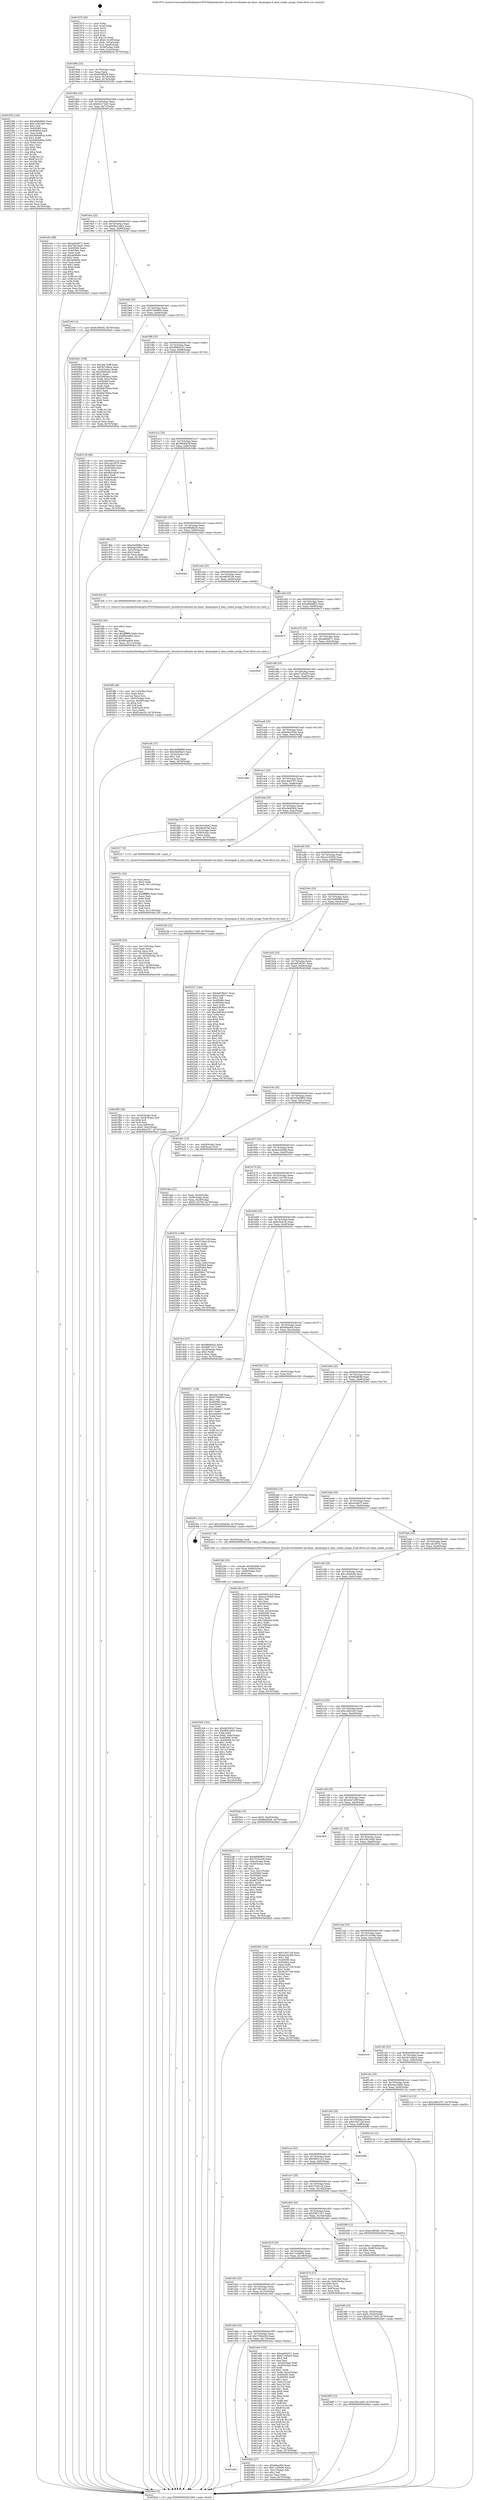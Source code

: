 digraph "0x401970" {
  label = "0x401970 (/mnt/c/Users/mathe/Desktop/tcc/POCII/binaries/extr_linuxdriversdmadw-axi-dmac..dmaengine.h_dma_cookie_assign_Final-ollvm.out::main(0))"
  labelloc = "t"
  node[shape=record]

  Entry [label="",width=0.3,height=0.3,shape=circle,fillcolor=black,style=filled]
  "0x40199d" [label="{
     0x40199d [23]\l
     | [instrs]\l
     &nbsp;&nbsp;0x40199d \<+3\>: mov -0x70(%rbp),%eax\l
     &nbsp;&nbsp;0x4019a0 \<+2\>: mov %eax,%ecx\l
     &nbsp;&nbsp;0x4019a2 \<+6\>: sub $0x816f04f2,%ecx\l
     &nbsp;&nbsp;0x4019a8 \<+3\>: mov %eax,-0x74(%rbp)\l
     &nbsp;&nbsp;0x4019ab \<+3\>: mov %ecx,-0x78(%rbp)\l
     &nbsp;&nbsp;0x4019ae \<+6\>: je 000000000040235b \<main+0x9eb\>\l
  }"]
  "0x40235b" [label="{
     0x40235b [144]\l
     | [instrs]\l
     &nbsp;&nbsp;0x40235b \<+5\>: mov $0xa966d802,%eax\l
     &nbsp;&nbsp;0x402360 \<+5\>: mov $0x1e561e63,%ecx\l
     &nbsp;&nbsp;0x402365 \<+2\>: mov $0x1,%dl\l
     &nbsp;&nbsp;0x402367 \<+7\>: mov 0x405060,%esi\l
     &nbsp;&nbsp;0x40236e \<+7\>: mov 0x405064,%edi\l
     &nbsp;&nbsp;0x402375 \<+3\>: mov %esi,%r8d\l
     &nbsp;&nbsp;0x402378 \<+7\>: add $0x59b0d85a,%r8d\l
     &nbsp;&nbsp;0x40237f \<+4\>: sub $0x1,%r8d\l
     &nbsp;&nbsp;0x402383 \<+7\>: sub $0x59b0d85a,%r8d\l
     &nbsp;&nbsp;0x40238a \<+4\>: imul %r8d,%esi\l
     &nbsp;&nbsp;0x40238e \<+3\>: and $0x1,%esi\l
     &nbsp;&nbsp;0x402391 \<+3\>: cmp $0x0,%esi\l
     &nbsp;&nbsp;0x402394 \<+4\>: sete %r9b\l
     &nbsp;&nbsp;0x402398 \<+3\>: cmp $0xa,%edi\l
     &nbsp;&nbsp;0x40239b \<+4\>: setl %r10b\l
     &nbsp;&nbsp;0x40239f \<+3\>: mov %r9b,%r11b\l
     &nbsp;&nbsp;0x4023a2 \<+4\>: xor $0xff,%r11b\l
     &nbsp;&nbsp;0x4023a6 \<+3\>: mov %r10b,%bl\l
     &nbsp;&nbsp;0x4023a9 \<+3\>: xor $0xff,%bl\l
     &nbsp;&nbsp;0x4023ac \<+3\>: xor $0x1,%dl\l
     &nbsp;&nbsp;0x4023af \<+3\>: mov %r11b,%r14b\l
     &nbsp;&nbsp;0x4023b2 \<+4\>: and $0xff,%r14b\l
     &nbsp;&nbsp;0x4023b6 \<+3\>: and %dl,%r9b\l
     &nbsp;&nbsp;0x4023b9 \<+3\>: mov %bl,%r15b\l
     &nbsp;&nbsp;0x4023bc \<+4\>: and $0xff,%r15b\l
     &nbsp;&nbsp;0x4023c0 \<+3\>: and %dl,%r10b\l
     &nbsp;&nbsp;0x4023c3 \<+3\>: or %r9b,%r14b\l
     &nbsp;&nbsp;0x4023c6 \<+3\>: or %r10b,%r15b\l
     &nbsp;&nbsp;0x4023c9 \<+3\>: xor %r15b,%r14b\l
     &nbsp;&nbsp;0x4023cc \<+3\>: or %bl,%r11b\l
     &nbsp;&nbsp;0x4023cf \<+4\>: xor $0xff,%r11b\l
     &nbsp;&nbsp;0x4023d3 \<+3\>: or $0x1,%dl\l
     &nbsp;&nbsp;0x4023d6 \<+3\>: and %dl,%r11b\l
     &nbsp;&nbsp;0x4023d9 \<+3\>: or %r11b,%r14b\l
     &nbsp;&nbsp;0x4023dc \<+4\>: test $0x1,%r14b\l
     &nbsp;&nbsp;0x4023e0 \<+3\>: cmovne %ecx,%eax\l
     &nbsp;&nbsp;0x4023e3 \<+3\>: mov %eax,-0x70(%rbp)\l
     &nbsp;&nbsp;0x4023e6 \<+5\>: jmp 00000000004026a5 \<main+0xd35\>\l
  }"]
  "0x4019b4" [label="{
     0x4019b4 [22]\l
     | [instrs]\l
     &nbsp;&nbsp;0x4019b4 \<+5\>: jmp 00000000004019b9 \<main+0x49\>\l
     &nbsp;&nbsp;0x4019b9 \<+3\>: mov -0x74(%rbp),%eax\l
     &nbsp;&nbsp;0x4019bc \<+5\>: sub $0x92217ed3,%eax\l
     &nbsp;&nbsp;0x4019c1 \<+3\>: mov %eax,-0x7c(%rbp)\l
     &nbsp;&nbsp;0x4019c4 \<+6\>: je 0000000000401e0c \<main+0x49c\>\l
  }"]
  Exit [label="",width=0.3,height=0.3,shape=circle,fillcolor=black,style=filled,peripheries=2]
  "0x401e0c" [label="{
     0x401e0c [88]\l
     | [instrs]\l
     &nbsp;&nbsp;0x401e0c \<+5\>: mov $0xaa60eb71,%eax\l
     &nbsp;&nbsp;0x401e11 \<+5\>: mov $0x72614d21,%ecx\l
     &nbsp;&nbsp;0x401e16 \<+7\>: mov 0x405060,%edx\l
     &nbsp;&nbsp;0x401e1d \<+7\>: mov 0x405064,%esi\l
     &nbsp;&nbsp;0x401e24 \<+2\>: mov %edx,%edi\l
     &nbsp;&nbsp;0x401e26 \<+6\>: add $0x4a99e8e,%edi\l
     &nbsp;&nbsp;0x401e2c \<+3\>: sub $0x1,%edi\l
     &nbsp;&nbsp;0x401e2f \<+6\>: sub $0x4a99e8e,%edi\l
     &nbsp;&nbsp;0x401e35 \<+3\>: imul %edi,%edx\l
     &nbsp;&nbsp;0x401e38 \<+3\>: and $0x1,%edx\l
     &nbsp;&nbsp;0x401e3b \<+3\>: cmp $0x0,%edx\l
     &nbsp;&nbsp;0x401e3e \<+4\>: sete %r8b\l
     &nbsp;&nbsp;0x401e42 \<+3\>: cmp $0xa,%esi\l
     &nbsp;&nbsp;0x401e45 \<+4\>: setl %r9b\l
     &nbsp;&nbsp;0x401e49 \<+3\>: mov %r8b,%r10b\l
     &nbsp;&nbsp;0x401e4c \<+3\>: and %r9b,%r10b\l
     &nbsp;&nbsp;0x401e4f \<+3\>: xor %r9b,%r8b\l
     &nbsp;&nbsp;0x401e52 \<+3\>: or %r8b,%r10b\l
     &nbsp;&nbsp;0x401e55 \<+4\>: test $0x1,%r10b\l
     &nbsp;&nbsp;0x401e59 \<+3\>: cmovne %ecx,%eax\l
     &nbsp;&nbsp;0x401e5c \<+3\>: mov %eax,-0x70(%rbp)\l
     &nbsp;&nbsp;0x401e5f \<+5\>: jmp 00000000004026a5 \<main+0xd35\>\l
  }"]
  "0x4019ca" [label="{
     0x4019ca [22]\l
     | [instrs]\l
     &nbsp;&nbsp;0x4019ca \<+5\>: jmp 00000000004019cf \<main+0x5f\>\l
     &nbsp;&nbsp;0x4019cf \<+3\>: mov -0x74(%rbp),%eax\l
     &nbsp;&nbsp;0x4019d2 \<+5\>: sub $0x9641e402,%eax\l
     &nbsp;&nbsp;0x4019d7 \<+3\>: mov %eax,-0x80(%rbp)\l
     &nbsp;&nbsp;0x4019da \<+6\>: je 000000000040234f \<main+0x9df\>\l
  }"]
  "0x4025b1" [label="{
     0x4025b1 [12]\l
     | [instrs]\l
     &nbsp;&nbsp;0x4025b1 \<+7\>: movl $0x1de5dc9a,-0x70(%rbp)\l
     &nbsp;&nbsp;0x4025b8 \<+5\>: jmp 00000000004026a5 \<main+0xd35\>\l
  }"]
  "0x40234f" [label="{
     0x40234f [12]\l
     | [instrs]\l
     &nbsp;&nbsp;0x40234f \<+7\>: movl $0x816f04f2,-0x70(%rbp)\l
     &nbsp;&nbsp;0x402356 \<+5\>: jmp 00000000004026a5 \<main+0xd35\>\l
  }"]
  "0x4019e0" [label="{
     0x4019e0 [25]\l
     | [instrs]\l
     &nbsp;&nbsp;0x4019e0 \<+5\>: jmp 00000000004019e5 \<main+0x75\>\l
     &nbsp;&nbsp;0x4019e5 \<+3\>: mov -0x74(%rbp),%eax\l
     &nbsp;&nbsp;0x4019e8 \<+5\>: sub $0x97584893,%eax\l
     &nbsp;&nbsp;0x4019ed \<+6\>: mov %eax,-0x84(%rbp)\l
     &nbsp;&nbsp;0x4019f3 \<+6\>: je 00000000004020b1 \<main+0x741\>\l
  }"]
  "0x402490" [label="{
     0x402490 [12]\l
     | [instrs]\l
     &nbsp;&nbsp;0x402490 \<+7\>: movl $0x33812e45,-0x70(%rbp)\l
     &nbsp;&nbsp;0x402497 \<+5\>: jmp 00000000004026a5 \<main+0xd35\>\l
  }"]
  "0x4020b1" [label="{
     0x4020b1 [109]\l
     | [instrs]\l
     &nbsp;&nbsp;0x4020b1 \<+5\>: mov $0x2de7a5ff,%eax\l
     &nbsp;&nbsp;0x4020b6 \<+5\>: mov $0x3b7c6bc4,%ecx\l
     &nbsp;&nbsp;0x4020bb \<+3\>: mov -0x5c(%rbp),%edx\l
     &nbsp;&nbsp;0x4020be \<+6\>: sub $0x2fd85aea,%edx\l
     &nbsp;&nbsp;0x4020c4 \<+3\>: add $0x1,%edx\l
     &nbsp;&nbsp;0x4020c7 \<+6\>: add $0x2fd85aea,%edx\l
     &nbsp;&nbsp;0x4020cd \<+3\>: mov %edx,-0x5c(%rbp)\l
     &nbsp;&nbsp;0x4020d0 \<+7\>: mov 0x405060,%edx\l
     &nbsp;&nbsp;0x4020d7 \<+7\>: mov 0x405064,%esi\l
     &nbsp;&nbsp;0x4020de \<+2\>: mov %edx,%edi\l
     &nbsp;&nbsp;0x4020e0 \<+6\>: add $0x8ab7842a,%edi\l
     &nbsp;&nbsp;0x4020e6 \<+3\>: sub $0x1,%edi\l
     &nbsp;&nbsp;0x4020e9 \<+6\>: sub $0x8ab7842a,%edi\l
     &nbsp;&nbsp;0x4020ef \<+3\>: imul %edi,%edx\l
     &nbsp;&nbsp;0x4020f2 \<+3\>: and $0x1,%edx\l
     &nbsp;&nbsp;0x4020f5 \<+3\>: cmp $0x0,%edx\l
     &nbsp;&nbsp;0x4020f8 \<+4\>: sete %r8b\l
     &nbsp;&nbsp;0x4020fc \<+3\>: cmp $0xa,%esi\l
     &nbsp;&nbsp;0x4020ff \<+4\>: setl %r9b\l
     &nbsp;&nbsp;0x402103 \<+3\>: mov %r8b,%r10b\l
     &nbsp;&nbsp;0x402106 \<+3\>: and %r9b,%r10b\l
     &nbsp;&nbsp;0x402109 \<+3\>: xor %r9b,%r8b\l
     &nbsp;&nbsp;0x40210c \<+3\>: or %r8b,%r10b\l
     &nbsp;&nbsp;0x40210f \<+4\>: test $0x1,%r10b\l
     &nbsp;&nbsp;0x402113 \<+3\>: cmovne %ecx,%eax\l
     &nbsp;&nbsp;0x402116 \<+3\>: mov %eax,-0x70(%rbp)\l
     &nbsp;&nbsp;0x402119 \<+5\>: jmp 00000000004026a5 \<main+0xd35\>\l
  }"]
  "0x4019f9" [label="{
     0x4019f9 [25]\l
     | [instrs]\l
     &nbsp;&nbsp;0x4019f9 \<+5\>: jmp 00000000004019fe \<main+0x8e\>\l
     &nbsp;&nbsp;0x4019fe \<+3\>: mov -0x74(%rbp),%eax\l
     &nbsp;&nbsp;0x401a01 \<+5\>: sub $0x989bb152,%eax\l
     &nbsp;&nbsp;0x401a06 \<+6\>: mov %eax,-0x88(%rbp)\l
     &nbsp;&nbsp;0x401a0c \<+6\>: je 0000000000402136 \<main+0x7c6\>\l
  }"]
  "0x401d64" [label="{
     0x401d64\l
  }", style=dashed]
  "0x402136" [label="{
     0x402136 [88]\l
     | [instrs]\l
     &nbsp;&nbsp;0x402136 \<+5\>: mov $0x566512c2,%eax\l
     &nbsp;&nbsp;0x40213b \<+5\>: mov $0x1ab16f74,%ecx\l
     &nbsp;&nbsp;0x402140 \<+7\>: mov 0x405060,%edx\l
     &nbsp;&nbsp;0x402147 \<+7\>: mov 0x405064,%esi\l
     &nbsp;&nbsp;0x40214e \<+2\>: mov %edx,%edi\l
     &nbsp;&nbsp;0x402150 \<+6\>: sub $0xdb5c4dc6,%edi\l
     &nbsp;&nbsp;0x402156 \<+3\>: sub $0x1,%edi\l
     &nbsp;&nbsp;0x402159 \<+6\>: add $0xdb5c4dc6,%edi\l
     &nbsp;&nbsp;0x40215f \<+3\>: imul %edi,%edx\l
     &nbsp;&nbsp;0x402162 \<+3\>: and $0x1,%edx\l
     &nbsp;&nbsp;0x402165 \<+3\>: cmp $0x0,%edx\l
     &nbsp;&nbsp;0x402168 \<+4\>: sete %r8b\l
     &nbsp;&nbsp;0x40216c \<+3\>: cmp $0xa,%esi\l
     &nbsp;&nbsp;0x40216f \<+4\>: setl %r9b\l
     &nbsp;&nbsp;0x402173 \<+3\>: mov %r8b,%r10b\l
     &nbsp;&nbsp;0x402176 \<+3\>: and %r9b,%r10b\l
     &nbsp;&nbsp;0x402179 \<+3\>: xor %r9b,%r8b\l
     &nbsp;&nbsp;0x40217c \<+3\>: or %r8b,%r10b\l
     &nbsp;&nbsp;0x40217f \<+4\>: test $0x1,%r10b\l
     &nbsp;&nbsp;0x402183 \<+3\>: cmovne %ecx,%eax\l
     &nbsp;&nbsp;0x402186 \<+3\>: mov %eax,-0x70(%rbp)\l
     &nbsp;&nbsp;0x402189 \<+5\>: jmp 00000000004026a5 \<main+0xd35\>\l
  }"]
  "0x401a12" [label="{
     0x401a12 [25]\l
     | [instrs]\l
     &nbsp;&nbsp;0x401a12 \<+5\>: jmp 0000000000401a17 \<main+0xa7\>\l
     &nbsp;&nbsp;0x401a17 \<+3\>: mov -0x74(%rbp),%eax\l
     &nbsp;&nbsp;0x401a1a \<+5\>: sub $0x98e8dc5f,%eax\l
     &nbsp;&nbsp;0x401a1f \<+6\>: mov %eax,-0x8c(%rbp)\l
     &nbsp;&nbsp;0x401a25 \<+6\>: je 0000000000401d6e \<main+0x3fe\>\l
  }"]
  "0x40245a" [label="{
     0x40245a [27]\l
     | [instrs]\l
     &nbsp;&nbsp;0x40245a \<+5\>: mov $0x46aa404,%eax\l
     &nbsp;&nbsp;0x40245f \<+5\>: mov $0x71d2fe56,%ecx\l
     &nbsp;&nbsp;0x402464 \<+3\>: mov -0x21(%rbp),%dl\l
     &nbsp;&nbsp;0x402467 \<+3\>: test $0x1,%dl\l
     &nbsp;&nbsp;0x40246a \<+3\>: cmovne %ecx,%eax\l
     &nbsp;&nbsp;0x40246d \<+3\>: mov %eax,-0x70(%rbp)\l
     &nbsp;&nbsp;0x402470 \<+5\>: jmp 00000000004026a5 \<main+0xd35\>\l
  }"]
  "0x401d6e" [label="{
     0x401d6e [27]\l
     | [instrs]\l
     &nbsp;&nbsp;0x401d6e \<+5\>: mov $0xe5a008b3,%eax\l
     &nbsp;&nbsp;0x401d73 \<+5\>: mov $0xbda25602,%ecx\l
     &nbsp;&nbsp;0x401d78 \<+3\>: mov -0x2c(%rbp),%edx\l
     &nbsp;&nbsp;0x401d7b \<+3\>: cmp $0x2,%edx\l
     &nbsp;&nbsp;0x401d7e \<+3\>: cmovne %ecx,%eax\l
     &nbsp;&nbsp;0x401d81 \<+3\>: mov %eax,-0x70(%rbp)\l
     &nbsp;&nbsp;0x401d84 \<+5\>: jmp 00000000004026a5 \<main+0xd35\>\l
  }"]
  "0x401a2b" [label="{
     0x401a2b [25]\l
     | [instrs]\l
     &nbsp;&nbsp;0x401a2b \<+5\>: jmp 0000000000401a30 \<main+0xc0\>\l
     &nbsp;&nbsp;0x401a30 \<+3\>: mov -0x74(%rbp),%eax\l
     &nbsp;&nbsp;0x401a33 \<+5\>: sub $0x9f6e8a35,%eax\l
     &nbsp;&nbsp;0x401a38 \<+6\>: mov %eax,-0x90(%rbp)\l
     &nbsp;&nbsp;0x401a3e \<+6\>: je 00000000004025bd \<main+0xc4d\>\l
  }"]
  "0x4026a5" [label="{
     0x4026a5 [5]\l
     | [instrs]\l
     &nbsp;&nbsp;0x4026a5 \<+5\>: jmp 000000000040199d \<main+0x2d\>\l
  }"]
  "0x401970" [label="{
     0x401970 [45]\l
     | [instrs]\l
     &nbsp;&nbsp;0x401970 \<+1\>: push %rbp\l
     &nbsp;&nbsp;0x401971 \<+3\>: mov %rsp,%rbp\l
     &nbsp;&nbsp;0x401974 \<+2\>: push %r15\l
     &nbsp;&nbsp;0x401976 \<+2\>: push %r14\l
     &nbsp;&nbsp;0x401978 \<+2\>: push %r12\l
     &nbsp;&nbsp;0x40197a \<+1\>: push %rbx\l
     &nbsp;&nbsp;0x40197b \<+7\>: sub $0x110,%rsp\l
     &nbsp;&nbsp;0x401982 \<+7\>: movl $0x0,-0x30(%rbp)\l
     &nbsp;&nbsp;0x401989 \<+3\>: mov %edi,-0x34(%rbp)\l
     &nbsp;&nbsp;0x40198c \<+4\>: mov %rsi,-0x40(%rbp)\l
     &nbsp;&nbsp;0x401990 \<+3\>: mov -0x34(%rbp),%edi\l
     &nbsp;&nbsp;0x401993 \<+3\>: mov %edi,-0x2c(%rbp)\l
     &nbsp;&nbsp;0x401996 \<+7\>: movl $0x98e8dc5f,-0x70(%rbp)\l
  }"]
  "0x4022e9" [label="{
     0x4022e9 [102]\l
     | [instrs]\l
     &nbsp;&nbsp;0x4022e9 \<+5\>: mov $0xdd538247,%ecx\l
     &nbsp;&nbsp;0x4022ee \<+5\>: mov $0x9641e402,%edx\l
     &nbsp;&nbsp;0x4022f3 \<+3\>: xor %r8d,%r8d\l
     &nbsp;&nbsp;0x4022f6 \<+7\>: movl $0x0,-0x6c(%rbp)\l
     &nbsp;&nbsp;0x4022fd \<+8\>: mov 0x405060,%r9d\l
     &nbsp;&nbsp;0x402305 \<+8\>: mov 0x405064,%r10d\l
     &nbsp;&nbsp;0x40230d \<+4\>: sub $0x1,%r8d\l
     &nbsp;&nbsp;0x402311 \<+3\>: mov %r9d,%r11d\l
     &nbsp;&nbsp;0x402314 \<+3\>: add %r8d,%r11d\l
     &nbsp;&nbsp;0x402317 \<+4\>: imul %r11d,%r9d\l
     &nbsp;&nbsp;0x40231b \<+4\>: and $0x1,%r9d\l
     &nbsp;&nbsp;0x40231f \<+4\>: cmp $0x0,%r9d\l
     &nbsp;&nbsp;0x402323 \<+3\>: sete %bl\l
     &nbsp;&nbsp;0x402326 \<+4\>: cmp $0xa,%r10d\l
     &nbsp;&nbsp;0x40232a \<+4\>: setl %r14b\l
     &nbsp;&nbsp;0x40232e \<+3\>: mov %bl,%r15b\l
     &nbsp;&nbsp;0x402331 \<+3\>: and %r14b,%r15b\l
     &nbsp;&nbsp;0x402334 \<+3\>: xor %r14b,%bl\l
     &nbsp;&nbsp;0x402337 \<+3\>: or %bl,%r15b\l
     &nbsp;&nbsp;0x40233a \<+4\>: test $0x1,%r15b\l
     &nbsp;&nbsp;0x40233e \<+3\>: cmovne %edx,%ecx\l
     &nbsp;&nbsp;0x402341 \<+3\>: mov %ecx,-0x70(%rbp)\l
     &nbsp;&nbsp;0x402344 \<+6\>: mov %eax,-0x120(%rbp)\l
     &nbsp;&nbsp;0x40234a \<+5\>: jmp 00000000004026a5 \<main+0xd35\>\l
  }"]
  "0x4025bd" [label="{
     0x4025bd\l
  }", style=dashed]
  "0x401a44" [label="{
     0x401a44 [25]\l
     | [instrs]\l
     &nbsp;&nbsp;0x401a44 \<+5\>: jmp 0000000000401a49 \<main+0xd9\>\l
     &nbsp;&nbsp;0x401a49 \<+3\>: mov -0x74(%rbp),%eax\l
     &nbsp;&nbsp;0x401a4c \<+5\>: sub $0xa6e3f1b6,%eax\l
     &nbsp;&nbsp;0x401a51 \<+6\>: mov %eax,-0x94(%rbp)\l
     &nbsp;&nbsp;0x401a57 \<+6\>: je 0000000000401fc6 \<main+0x656\>\l
  }"]
  "0x4022d0" [label="{
     0x4022d0 [25]\l
     | [instrs]\l
     &nbsp;&nbsp;0x4022d0 \<+10\>: movabs $0x4030b6,%rdi\l
     &nbsp;&nbsp;0x4022da \<+4\>: mov %rax,-0x68(%rbp)\l
     &nbsp;&nbsp;0x4022de \<+4\>: mov -0x68(%rbp),%rsi\l
     &nbsp;&nbsp;0x4022e2 \<+2\>: mov $0x0,%al\l
     &nbsp;&nbsp;0x4022e4 \<+5\>: call 0000000000401040 \<printf@plt\>\l
     | [calls]\l
     &nbsp;&nbsp;0x401040 \{1\} (unknown)\l
  }"]
  "0x401fc6" [label="{
     0x401fc6 [5]\l
     | [instrs]\l
     &nbsp;&nbsp;0x401fc6 \<+5\>: call 0000000000401160 \<next_i\>\l
     | [calls]\l
     &nbsp;&nbsp;0x401160 \{1\} (/mnt/c/Users/mathe/Desktop/tcc/POCII/binaries/extr_linuxdriversdmadw-axi-dmac..dmaengine.h_dma_cookie_assign_Final-ollvm.out::next_i)\l
  }"]
  "0x401a5d" [label="{
     0x401a5d [25]\l
     | [instrs]\l
     &nbsp;&nbsp;0x401a5d \<+5\>: jmp 0000000000401a62 \<main+0xf2\>\l
     &nbsp;&nbsp;0x401a62 \<+3\>: mov -0x74(%rbp),%eax\l
     &nbsp;&nbsp;0x401a65 \<+5\>: sub $0xa966d802,%eax\l
     &nbsp;&nbsp;0x401a6a \<+6\>: mov %eax,-0x98(%rbp)\l
     &nbsp;&nbsp;0x401a70 \<+6\>: je 000000000040267f \<main+0xd0f\>\l
  }"]
  "0x401ff3" [label="{
     0x401ff3 [46]\l
     | [instrs]\l
     &nbsp;&nbsp;0x401ff3 \<+6\>: mov -0x11c(%rbp),%ecx\l
     &nbsp;&nbsp;0x401ff9 \<+3\>: imul %eax,%ecx\l
     &nbsp;&nbsp;0x401ffc \<+3\>: movslq %ecx,%rsi\l
     &nbsp;&nbsp;0x401fff \<+4\>: mov -0x50(%rbp),%rdi\l
     &nbsp;&nbsp;0x402003 \<+4\>: movslq -0x54(%rbp),%r8\l
     &nbsp;&nbsp;0x402007 \<+4\>: shl $0x4,%r8\l
     &nbsp;&nbsp;0x40200b \<+3\>: add %r8,%rdi\l
     &nbsp;&nbsp;0x40200e \<+4\>: mov 0x8(%rdi),%rdi\l
     &nbsp;&nbsp;0x402012 \<+3\>: mov %rsi,(%rdi)\l
     &nbsp;&nbsp;0x402015 \<+7\>: movl $0xf1fcdc20,-0x70(%rbp)\l
     &nbsp;&nbsp;0x40201c \<+5\>: jmp 00000000004026a5 \<main+0xd35\>\l
  }"]
  "0x40267f" [label="{
     0x40267f\l
  }", style=dashed]
  "0x401a76" [label="{
     0x401a76 [25]\l
     | [instrs]\l
     &nbsp;&nbsp;0x401a76 \<+5\>: jmp 0000000000401a7b \<main+0x10b\>\l
     &nbsp;&nbsp;0x401a7b \<+3\>: mov -0x74(%rbp),%eax\l
     &nbsp;&nbsp;0x401a7e \<+5\>: sub $0xaa60eb71,%eax\l
     &nbsp;&nbsp;0x401a83 \<+6\>: mov %eax,-0x9c(%rbp)\l
     &nbsp;&nbsp;0x401a89 \<+6\>: je 0000000000402600 \<main+0xc90\>\l
  }"]
  "0x401fcb" [label="{
     0x401fcb [40]\l
     | [instrs]\l
     &nbsp;&nbsp;0x401fcb \<+5\>: mov $0x2,%ecx\l
     &nbsp;&nbsp;0x401fd0 \<+1\>: cltd\l
     &nbsp;&nbsp;0x401fd1 \<+2\>: idiv %ecx\l
     &nbsp;&nbsp;0x401fd3 \<+6\>: imul $0xfffffffe,%edx,%ecx\l
     &nbsp;&nbsp;0x401fd9 \<+6\>: add $0x66caaf04,%ecx\l
     &nbsp;&nbsp;0x401fdf \<+3\>: add $0x1,%ecx\l
     &nbsp;&nbsp;0x401fe2 \<+6\>: sub $0x66caaf04,%ecx\l
     &nbsp;&nbsp;0x401fe8 \<+6\>: mov %ecx,-0x11c(%rbp)\l
     &nbsp;&nbsp;0x401fee \<+5\>: call 0000000000401160 \<next_i\>\l
     | [calls]\l
     &nbsp;&nbsp;0x401160 \{1\} (/mnt/c/Users/mathe/Desktop/tcc/POCII/binaries/extr_linuxdriversdmadw-axi-dmac..dmaengine.h_dma_cookie_assign_Final-ollvm.out::next_i)\l
  }"]
  "0x402600" [label="{
     0x402600\l
  }", style=dashed]
  "0x401a8f" [label="{
     0x401a8f [25]\l
     | [instrs]\l
     &nbsp;&nbsp;0x401a8f \<+5\>: jmp 0000000000401a94 \<main+0x124\>\l
     &nbsp;&nbsp;0x401a94 \<+3\>: mov -0x74(%rbp),%eax\l
     &nbsp;&nbsp;0x401a97 \<+5\>: sub $0xb7165c05,%eax\l
     &nbsp;&nbsp;0x401a9c \<+6\>: mov %eax,-0xa0(%rbp)\l
     &nbsp;&nbsp;0x401aa2 \<+6\>: je 0000000000401efc \<main+0x58c\>\l
  }"]
  "0x401f85" [label="{
     0x401f85 [38]\l
     | [instrs]\l
     &nbsp;&nbsp;0x401f85 \<+4\>: mov -0x50(%rbp),%rdi\l
     &nbsp;&nbsp;0x401f89 \<+4\>: movslq -0x54(%rbp),%r8\l
     &nbsp;&nbsp;0x401f8d \<+4\>: shl $0x4,%r8\l
     &nbsp;&nbsp;0x401f91 \<+3\>: add %r8,%rdi\l
     &nbsp;&nbsp;0x401f94 \<+4\>: mov %rax,0x8(%rdi)\l
     &nbsp;&nbsp;0x401f98 \<+7\>: movl $0x0,-0x5c(%rbp)\l
     &nbsp;&nbsp;0x401f9f \<+7\>: movl $0xc49c47b7,-0x70(%rbp)\l
     &nbsp;&nbsp;0x401fa6 \<+5\>: jmp 00000000004026a5 \<main+0xd35\>\l
  }"]
  "0x401efc" [label="{
     0x401efc [27]\l
     | [instrs]\l
     &nbsp;&nbsp;0x401efc \<+5\>: mov $0xcb488969,%eax\l
     &nbsp;&nbsp;0x401f01 \<+5\>: mov $0xc9ed5bc0,%ecx\l
     &nbsp;&nbsp;0x401f06 \<+3\>: mov -0x22(%rbp),%dl\l
     &nbsp;&nbsp;0x401f09 \<+3\>: test $0x1,%dl\l
     &nbsp;&nbsp;0x401f0c \<+3\>: cmovne %ecx,%eax\l
     &nbsp;&nbsp;0x401f0f \<+3\>: mov %eax,-0x70(%rbp)\l
     &nbsp;&nbsp;0x401f12 \<+5\>: jmp 00000000004026a5 \<main+0xd35\>\l
  }"]
  "0x401aa8" [label="{
     0x401aa8 [25]\l
     | [instrs]\l
     &nbsp;&nbsp;0x401aa8 \<+5\>: jmp 0000000000401aad \<main+0x13d\>\l
     &nbsp;&nbsp;0x401aad \<+3\>: mov -0x74(%rbp),%eax\l
     &nbsp;&nbsp;0x401ab0 \<+5\>: sub $0xbda25602,%eax\l
     &nbsp;&nbsp;0x401ab5 \<+6\>: mov %eax,-0xa4(%rbp)\l
     &nbsp;&nbsp;0x401abb \<+6\>: je 0000000000401d89 \<main+0x419\>\l
  }"]
  "0x401f50" [label="{
     0x401f50 [53]\l
     | [instrs]\l
     &nbsp;&nbsp;0x401f50 \<+6\>: mov -0x118(%rbp),%ecx\l
     &nbsp;&nbsp;0x401f56 \<+3\>: imul %eax,%ecx\l
     &nbsp;&nbsp;0x401f59 \<+3\>: movslq %ecx,%r8\l
     &nbsp;&nbsp;0x401f5c \<+4\>: mov -0x50(%rbp),%r9\l
     &nbsp;&nbsp;0x401f60 \<+4\>: movslq -0x54(%rbp),%r10\l
     &nbsp;&nbsp;0x401f64 \<+4\>: shl $0x4,%r10\l
     &nbsp;&nbsp;0x401f68 \<+3\>: add %r10,%r9\l
     &nbsp;&nbsp;0x401f6b \<+3\>: mov %r8,(%r9)\l
     &nbsp;&nbsp;0x401f6e \<+7\>: movl $0x1,-0x58(%rbp)\l
     &nbsp;&nbsp;0x401f75 \<+4\>: movslq -0x58(%rbp),%r8\l
     &nbsp;&nbsp;0x401f79 \<+4\>: shl $0x3,%r8\l
     &nbsp;&nbsp;0x401f7d \<+3\>: mov %r8,%rdi\l
     &nbsp;&nbsp;0x401f80 \<+5\>: call 0000000000401050 \<malloc@plt\>\l
     | [calls]\l
     &nbsp;&nbsp;0x401050 \{1\} (unknown)\l
  }"]
  "0x401d89" [label="{
     0x401d89\l
  }", style=dashed]
  "0x401ac1" [label="{
     0x401ac1 [25]\l
     | [instrs]\l
     &nbsp;&nbsp;0x401ac1 \<+5\>: jmp 0000000000401ac6 \<main+0x156\>\l
     &nbsp;&nbsp;0x401ac6 \<+3\>: mov -0x74(%rbp),%eax\l
     &nbsp;&nbsp;0x401ac9 \<+5\>: sub $0xc49c47b7,%eax\l
     &nbsp;&nbsp;0x401ace \<+6\>: mov %eax,-0xa8(%rbp)\l
     &nbsp;&nbsp;0x401ad4 \<+6\>: je 0000000000401fab \<main+0x63b\>\l
  }"]
  "0x401f1c" [label="{
     0x401f1c [52]\l
     | [instrs]\l
     &nbsp;&nbsp;0x401f1c \<+2\>: xor %ecx,%ecx\l
     &nbsp;&nbsp;0x401f1e \<+5\>: mov $0x2,%edx\l
     &nbsp;&nbsp;0x401f23 \<+6\>: mov %edx,-0x114(%rbp)\l
     &nbsp;&nbsp;0x401f29 \<+1\>: cltd\l
     &nbsp;&nbsp;0x401f2a \<+6\>: mov -0x114(%rbp),%esi\l
     &nbsp;&nbsp;0x401f30 \<+2\>: idiv %esi\l
     &nbsp;&nbsp;0x401f32 \<+6\>: imul $0xfffffffe,%edx,%edx\l
     &nbsp;&nbsp;0x401f38 \<+2\>: mov %ecx,%edi\l
     &nbsp;&nbsp;0x401f3a \<+2\>: sub %edx,%edi\l
     &nbsp;&nbsp;0x401f3c \<+2\>: mov %ecx,%edx\l
     &nbsp;&nbsp;0x401f3e \<+3\>: sub $0x1,%edx\l
     &nbsp;&nbsp;0x401f41 \<+2\>: add %edx,%edi\l
     &nbsp;&nbsp;0x401f43 \<+2\>: sub %edi,%ecx\l
     &nbsp;&nbsp;0x401f45 \<+6\>: mov %ecx,-0x118(%rbp)\l
     &nbsp;&nbsp;0x401f4b \<+5\>: call 0000000000401160 \<next_i\>\l
     | [calls]\l
     &nbsp;&nbsp;0x401160 \{1\} (/mnt/c/Users/mathe/Desktop/tcc/POCII/binaries/extr_linuxdriversdmadw-axi-dmac..dmaengine.h_dma_cookie_assign_Final-ollvm.out::next_i)\l
  }"]
  "0x401fab" [label="{
     0x401fab [27]\l
     | [instrs]\l
     &nbsp;&nbsp;0x401fab \<+5\>: mov $0x3e419d43,%eax\l
     &nbsp;&nbsp;0x401fb0 \<+5\>: mov $0xa6e3f1b6,%ecx\l
     &nbsp;&nbsp;0x401fb5 \<+3\>: mov -0x5c(%rbp),%edx\l
     &nbsp;&nbsp;0x401fb8 \<+3\>: cmp -0x58(%rbp),%edx\l
     &nbsp;&nbsp;0x401fbb \<+3\>: cmovl %ecx,%eax\l
     &nbsp;&nbsp;0x401fbe \<+3\>: mov %eax,-0x70(%rbp)\l
     &nbsp;&nbsp;0x401fc1 \<+5\>: jmp 00000000004026a5 \<main+0xd35\>\l
  }"]
  "0x401ada" [label="{
     0x401ada [25]\l
     | [instrs]\l
     &nbsp;&nbsp;0x401ada \<+5\>: jmp 0000000000401adf \<main+0x16f\>\l
     &nbsp;&nbsp;0x401adf \<+3\>: mov -0x74(%rbp),%eax\l
     &nbsp;&nbsp;0x401ae2 \<+5\>: sub $0xc9ed5bc0,%eax\l
     &nbsp;&nbsp;0x401ae7 \<+6\>: mov %eax,-0xac(%rbp)\l
     &nbsp;&nbsp;0x401aed \<+6\>: je 0000000000401f17 \<main+0x5a7\>\l
  }"]
  "0x401d4b" [label="{
     0x401d4b [25]\l
     | [instrs]\l
     &nbsp;&nbsp;0x401d4b \<+5\>: jmp 0000000000401d50 \<main+0x3e0\>\l
     &nbsp;&nbsp;0x401d50 \<+3\>: mov -0x74(%rbp),%eax\l
     &nbsp;&nbsp;0x401d53 \<+5\>: sub $0x7535e23b,%eax\l
     &nbsp;&nbsp;0x401d58 \<+6\>: mov %eax,-0x110(%rbp)\l
     &nbsp;&nbsp;0x401d5e \<+6\>: je 000000000040245a \<main+0xaea\>\l
  }"]
  "0x401f17" [label="{
     0x401f17 [5]\l
     | [instrs]\l
     &nbsp;&nbsp;0x401f17 \<+5\>: call 0000000000401160 \<next_i\>\l
     | [calls]\l
     &nbsp;&nbsp;0x401160 \{1\} (/mnt/c/Users/mathe/Desktop/tcc/POCII/binaries/extr_linuxdriversdmadw-axi-dmac..dmaengine.h_dma_cookie_assign_Final-ollvm.out::next_i)\l
  }"]
  "0x401af3" [label="{
     0x401af3 [25]\l
     | [instrs]\l
     &nbsp;&nbsp;0x401af3 \<+5\>: jmp 0000000000401af8 \<main+0x188\>\l
     &nbsp;&nbsp;0x401af8 \<+3\>: mov -0x74(%rbp),%eax\l
     &nbsp;&nbsp;0x401afb \<+5\>: sub $0xca1530d5,%eax\l
     &nbsp;&nbsp;0x401b00 \<+6\>: mov %eax,-0xb0(%rbp)\l
     &nbsp;&nbsp;0x401b06 \<+6\>: je 000000000040222b \<main+0x8bb\>\l
  }"]
  "0x401e64" [label="{
     0x401e64 [152]\l
     | [instrs]\l
     &nbsp;&nbsp;0x401e64 \<+5\>: mov $0xaa60eb71,%eax\l
     &nbsp;&nbsp;0x401e69 \<+5\>: mov $0xb7165c05,%ecx\l
     &nbsp;&nbsp;0x401e6e \<+2\>: mov $0x1,%dl\l
     &nbsp;&nbsp;0x401e70 \<+2\>: xor %esi,%esi\l
     &nbsp;&nbsp;0x401e72 \<+3\>: mov -0x54(%rbp),%edi\l
     &nbsp;&nbsp;0x401e75 \<+3\>: cmp -0x48(%rbp),%edi\l
     &nbsp;&nbsp;0x401e78 \<+4\>: setl %r8b\l
     &nbsp;&nbsp;0x401e7c \<+4\>: and $0x1,%r8b\l
     &nbsp;&nbsp;0x401e80 \<+4\>: mov %r8b,-0x22(%rbp)\l
     &nbsp;&nbsp;0x401e84 \<+7\>: mov 0x405060,%edi\l
     &nbsp;&nbsp;0x401e8b \<+8\>: mov 0x405064,%r9d\l
     &nbsp;&nbsp;0x401e93 \<+3\>: sub $0x1,%esi\l
     &nbsp;&nbsp;0x401e96 \<+3\>: mov %edi,%r10d\l
     &nbsp;&nbsp;0x401e99 \<+3\>: add %esi,%r10d\l
     &nbsp;&nbsp;0x401e9c \<+4\>: imul %r10d,%edi\l
     &nbsp;&nbsp;0x401ea0 \<+3\>: and $0x1,%edi\l
     &nbsp;&nbsp;0x401ea3 \<+3\>: cmp $0x0,%edi\l
     &nbsp;&nbsp;0x401ea6 \<+4\>: sete %r8b\l
     &nbsp;&nbsp;0x401eaa \<+4\>: cmp $0xa,%r9d\l
     &nbsp;&nbsp;0x401eae \<+4\>: setl %r11b\l
     &nbsp;&nbsp;0x401eb2 \<+3\>: mov %r8b,%bl\l
     &nbsp;&nbsp;0x401eb5 \<+3\>: xor $0xff,%bl\l
     &nbsp;&nbsp;0x401eb8 \<+3\>: mov %r11b,%r14b\l
     &nbsp;&nbsp;0x401ebb \<+4\>: xor $0xff,%r14b\l
     &nbsp;&nbsp;0x401ebf \<+3\>: xor $0x1,%dl\l
     &nbsp;&nbsp;0x401ec2 \<+3\>: mov %bl,%r15b\l
     &nbsp;&nbsp;0x401ec5 \<+4\>: and $0xff,%r15b\l
     &nbsp;&nbsp;0x401ec9 \<+3\>: and %dl,%r8b\l
     &nbsp;&nbsp;0x401ecc \<+3\>: mov %r14b,%r12b\l
     &nbsp;&nbsp;0x401ecf \<+4\>: and $0xff,%r12b\l
     &nbsp;&nbsp;0x401ed3 \<+3\>: and %dl,%r11b\l
     &nbsp;&nbsp;0x401ed6 \<+3\>: or %r8b,%r15b\l
     &nbsp;&nbsp;0x401ed9 \<+3\>: or %r11b,%r12b\l
     &nbsp;&nbsp;0x401edc \<+3\>: xor %r12b,%r15b\l
     &nbsp;&nbsp;0x401edf \<+3\>: or %r14b,%bl\l
     &nbsp;&nbsp;0x401ee2 \<+3\>: xor $0xff,%bl\l
     &nbsp;&nbsp;0x401ee5 \<+3\>: or $0x1,%dl\l
     &nbsp;&nbsp;0x401ee8 \<+2\>: and %dl,%bl\l
     &nbsp;&nbsp;0x401eea \<+3\>: or %bl,%r15b\l
     &nbsp;&nbsp;0x401eed \<+4\>: test $0x1,%r15b\l
     &nbsp;&nbsp;0x401ef1 \<+3\>: cmovne %ecx,%eax\l
     &nbsp;&nbsp;0x401ef4 \<+3\>: mov %eax,-0x70(%rbp)\l
     &nbsp;&nbsp;0x401ef7 \<+5\>: jmp 00000000004026a5 \<main+0xd35\>\l
  }"]
  "0x40222b" [label="{
     0x40222b [12]\l
     | [instrs]\l
     &nbsp;&nbsp;0x40222b \<+7\>: movl $0x92217ed3,-0x70(%rbp)\l
     &nbsp;&nbsp;0x402232 \<+5\>: jmp 00000000004026a5 \<main+0xd35\>\l
  }"]
  "0x401b0c" [label="{
     0x401b0c [25]\l
     | [instrs]\l
     &nbsp;&nbsp;0x401b0c \<+5\>: jmp 0000000000401b11 \<main+0x1a1\>\l
     &nbsp;&nbsp;0x401b11 \<+3\>: mov -0x74(%rbp),%eax\l
     &nbsp;&nbsp;0x401b14 \<+5\>: sub $0xcb488969,%eax\l
     &nbsp;&nbsp;0x401b19 \<+6\>: mov %eax,-0xb4(%rbp)\l
     &nbsp;&nbsp;0x401b1f \<+6\>: je 0000000000402237 \<main+0x8c7\>\l
  }"]
  "0x401d32" [label="{
     0x401d32 [25]\l
     | [instrs]\l
     &nbsp;&nbsp;0x401d32 \<+5\>: jmp 0000000000401d37 \<main+0x3c7\>\l
     &nbsp;&nbsp;0x401d37 \<+3\>: mov -0x74(%rbp),%eax\l
     &nbsp;&nbsp;0x401d3a \<+5\>: sub $0x72614d21,%eax\l
     &nbsp;&nbsp;0x401d3f \<+6\>: mov %eax,-0x10c(%rbp)\l
     &nbsp;&nbsp;0x401d45 \<+6\>: je 0000000000401e64 \<main+0x4f4\>\l
  }"]
  "0x402237" [label="{
     0x402237 [144]\l
     | [instrs]\l
     &nbsp;&nbsp;0x402237 \<+5\>: mov $0xdd538247,%eax\l
     &nbsp;&nbsp;0x40223c \<+5\>: mov $0xa5cdd73,%ecx\l
     &nbsp;&nbsp;0x402241 \<+2\>: mov $0x1,%dl\l
     &nbsp;&nbsp;0x402243 \<+7\>: mov 0x405060,%esi\l
     &nbsp;&nbsp;0x40224a \<+7\>: mov 0x405064,%edi\l
     &nbsp;&nbsp;0x402251 \<+3\>: mov %esi,%r8d\l
     &nbsp;&nbsp;0x402254 \<+7\>: sub $0xc5d036cd,%r8d\l
     &nbsp;&nbsp;0x40225b \<+4\>: sub $0x1,%r8d\l
     &nbsp;&nbsp;0x40225f \<+7\>: add $0xc5d036cd,%r8d\l
     &nbsp;&nbsp;0x402266 \<+4\>: imul %r8d,%esi\l
     &nbsp;&nbsp;0x40226a \<+3\>: and $0x1,%esi\l
     &nbsp;&nbsp;0x40226d \<+3\>: cmp $0x0,%esi\l
     &nbsp;&nbsp;0x402270 \<+4\>: sete %r9b\l
     &nbsp;&nbsp;0x402274 \<+3\>: cmp $0xa,%edi\l
     &nbsp;&nbsp;0x402277 \<+4\>: setl %r10b\l
     &nbsp;&nbsp;0x40227b \<+3\>: mov %r9b,%r11b\l
     &nbsp;&nbsp;0x40227e \<+4\>: xor $0xff,%r11b\l
     &nbsp;&nbsp;0x402282 \<+3\>: mov %r10b,%bl\l
     &nbsp;&nbsp;0x402285 \<+3\>: xor $0xff,%bl\l
     &nbsp;&nbsp;0x402288 \<+3\>: xor $0x1,%dl\l
     &nbsp;&nbsp;0x40228b \<+3\>: mov %r11b,%r14b\l
     &nbsp;&nbsp;0x40228e \<+4\>: and $0xff,%r14b\l
     &nbsp;&nbsp;0x402292 \<+3\>: and %dl,%r9b\l
     &nbsp;&nbsp;0x402295 \<+3\>: mov %bl,%r15b\l
     &nbsp;&nbsp;0x402298 \<+4\>: and $0xff,%r15b\l
     &nbsp;&nbsp;0x40229c \<+3\>: and %dl,%r10b\l
     &nbsp;&nbsp;0x40229f \<+3\>: or %r9b,%r14b\l
     &nbsp;&nbsp;0x4022a2 \<+3\>: or %r10b,%r15b\l
     &nbsp;&nbsp;0x4022a5 \<+3\>: xor %r15b,%r14b\l
     &nbsp;&nbsp;0x4022a8 \<+3\>: or %bl,%r11b\l
     &nbsp;&nbsp;0x4022ab \<+4\>: xor $0xff,%r11b\l
     &nbsp;&nbsp;0x4022af \<+3\>: or $0x1,%dl\l
     &nbsp;&nbsp;0x4022b2 \<+3\>: and %dl,%r11b\l
     &nbsp;&nbsp;0x4022b5 \<+3\>: or %r11b,%r14b\l
     &nbsp;&nbsp;0x4022b8 \<+4\>: test $0x1,%r14b\l
     &nbsp;&nbsp;0x4022bc \<+3\>: cmovne %ecx,%eax\l
     &nbsp;&nbsp;0x4022bf \<+3\>: mov %eax,-0x70(%rbp)\l
     &nbsp;&nbsp;0x4022c2 \<+5\>: jmp 00000000004026a5 \<main+0xd35\>\l
  }"]
  "0x401b25" [label="{
     0x401b25 [25]\l
     | [instrs]\l
     &nbsp;&nbsp;0x401b25 \<+5\>: jmp 0000000000401b2a \<main+0x1ba\>\l
     &nbsp;&nbsp;0x401b2a \<+3\>: mov -0x74(%rbp),%eax\l
     &nbsp;&nbsp;0x401b2d \<+5\>: sub $0xdd538247,%eax\l
     &nbsp;&nbsp;0x401b32 \<+6\>: mov %eax,-0xb8(%rbp)\l
     &nbsp;&nbsp;0x401b38 \<+6\>: je 0000000000402644 \<main+0xcd4\>\l
  }"]
  "0x402475" [label="{
     0x402475 [27]\l
     | [instrs]\l
     &nbsp;&nbsp;0x402475 \<+4\>: mov -0x50(%rbp),%rax\l
     &nbsp;&nbsp;0x402479 \<+4\>: movslq -0x6c(%rbp),%rcx\l
     &nbsp;&nbsp;0x40247d \<+4\>: shl $0x4,%rcx\l
     &nbsp;&nbsp;0x402481 \<+3\>: add %rcx,%rax\l
     &nbsp;&nbsp;0x402484 \<+4\>: mov 0x8(%rax),%rax\l
     &nbsp;&nbsp;0x402488 \<+3\>: mov %rax,%rdi\l
     &nbsp;&nbsp;0x40248b \<+5\>: call 0000000000401030 \<free@plt\>\l
     | [calls]\l
     &nbsp;&nbsp;0x401030 \{1\} (unknown)\l
  }"]
  "0x402644" [label="{
     0x402644\l
  }", style=dashed]
  "0x401b3e" [label="{
     0x401b3e [25]\l
     | [instrs]\l
     &nbsp;&nbsp;0x401b3e \<+5\>: jmp 0000000000401b43 \<main+0x1d3\>\l
     &nbsp;&nbsp;0x401b43 \<+3\>: mov -0x74(%rbp),%eax\l
     &nbsp;&nbsp;0x401b46 \<+5\>: sub $0xe5a008b3,%eax\l
     &nbsp;&nbsp;0x401b4b \<+6\>: mov %eax,-0xbc(%rbp)\l
     &nbsp;&nbsp;0x401b51 \<+6\>: je 0000000000401da1 \<main+0x431\>\l
  }"]
  "0x401df5" [label="{
     0x401df5 [23]\l
     | [instrs]\l
     &nbsp;&nbsp;0x401df5 \<+4\>: mov %rax,-0x50(%rbp)\l
     &nbsp;&nbsp;0x401df9 \<+7\>: movl $0x0,-0x54(%rbp)\l
     &nbsp;&nbsp;0x401e00 \<+7\>: movl $0x92217ed3,-0x70(%rbp)\l
     &nbsp;&nbsp;0x401e07 \<+5\>: jmp 00000000004026a5 \<main+0xd35\>\l
  }"]
  "0x401da1" [label="{
     0x401da1 [13]\l
     | [instrs]\l
     &nbsp;&nbsp;0x401da1 \<+4\>: mov -0x40(%rbp),%rax\l
     &nbsp;&nbsp;0x401da5 \<+4\>: mov 0x8(%rax),%rdi\l
     &nbsp;&nbsp;0x401da9 \<+5\>: call 0000000000401060 \<atoi@plt\>\l
     | [calls]\l
     &nbsp;&nbsp;0x401060 \{1\} (unknown)\l
  }"]
  "0x401b57" [label="{
     0x401b57 [25]\l
     | [instrs]\l
     &nbsp;&nbsp;0x401b57 \<+5\>: jmp 0000000000401b5c \<main+0x1ec\>\l
     &nbsp;&nbsp;0x401b5c \<+3\>: mov -0x74(%rbp),%eax\l
     &nbsp;&nbsp;0x401b5f \<+5\>: sub $0xea2429e8,%eax\l
     &nbsp;&nbsp;0x401b64 \<+6\>: mov %eax,-0xc0(%rbp)\l
     &nbsp;&nbsp;0x401b6a \<+6\>: je 000000000040252c \<main+0xbbc\>\l
  }"]
  "0x401dae" [label="{
     0x401dae [21]\l
     | [instrs]\l
     &nbsp;&nbsp;0x401dae \<+3\>: mov %eax,-0x44(%rbp)\l
     &nbsp;&nbsp;0x401db1 \<+3\>: mov -0x44(%rbp),%eax\l
     &nbsp;&nbsp;0x401db4 \<+3\>: mov %eax,-0x28(%rbp)\l
     &nbsp;&nbsp;0x401db7 \<+7\>: movl $0xf113e709,-0x70(%rbp)\l
     &nbsp;&nbsp;0x401dbe \<+5\>: jmp 00000000004026a5 \<main+0xd35\>\l
  }"]
  "0x401d19" [label="{
     0x401d19 [25]\l
     | [instrs]\l
     &nbsp;&nbsp;0x401d19 \<+5\>: jmp 0000000000401d1e \<main+0x3ae\>\l
     &nbsp;&nbsp;0x401d1e \<+3\>: mov -0x74(%rbp),%eax\l
     &nbsp;&nbsp;0x401d21 \<+5\>: sub $0x71d2fe56,%eax\l
     &nbsp;&nbsp;0x401d26 \<+6\>: mov %eax,-0x108(%rbp)\l
     &nbsp;&nbsp;0x401d2c \<+6\>: je 0000000000402475 \<main+0xb05\>\l
  }"]
  "0x40252c" [label="{
     0x40252c [109]\l
     | [instrs]\l
     &nbsp;&nbsp;0x40252c \<+5\>: mov $0x518371ef,%eax\l
     &nbsp;&nbsp;0x402531 \<+5\>: mov $0x57e4e1c6,%ecx\l
     &nbsp;&nbsp;0x402536 \<+2\>: xor %edx,%edx\l
     &nbsp;&nbsp;0x402538 \<+3\>: mov -0x6c(%rbp),%esi\l
     &nbsp;&nbsp;0x40253b \<+2\>: mov %edx,%edi\l
     &nbsp;&nbsp;0x40253d \<+2\>: sub %esi,%edi\l
     &nbsp;&nbsp;0x40253f \<+2\>: mov %edx,%esi\l
     &nbsp;&nbsp;0x402541 \<+3\>: sub $0x1,%esi\l
     &nbsp;&nbsp;0x402544 \<+2\>: add %esi,%edi\l
     &nbsp;&nbsp;0x402546 \<+2\>: sub %edi,%edx\l
     &nbsp;&nbsp;0x402548 \<+3\>: mov %edx,-0x6c(%rbp)\l
     &nbsp;&nbsp;0x40254b \<+7\>: mov 0x405060,%edx\l
     &nbsp;&nbsp;0x402552 \<+7\>: mov 0x405064,%esi\l
     &nbsp;&nbsp;0x402559 \<+2\>: mov %edx,%edi\l
     &nbsp;&nbsp;0x40255b \<+6\>: add $0x9384173f,%edi\l
     &nbsp;&nbsp;0x402561 \<+3\>: sub $0x1,%edi\l
     &nbsp;&nbsp;0x402564 \<+6\>: sub $0x9384173f,%edi\l
     &nbsp;&nbsp;0x40256a \<+3\>: imul %edi,%edx\l
     &nbsp;&nbsp;0x40256d \<+3\>: and $0x1,%edx\l
     &nbsp;&nbsp;0x402570 \<+3\>: cmp $0x0,%edx\l
     &nbsp;&nbsp;0x402573 \<+4\>: sete %r8b\l
     &nbsp;&nbsp;0x402577 \<+3\>: cmp $0xa,%esi\l
     &nbsp;&nbsp;0x40257a \<+4\>: setl %r9b\l
     &nbsp;&nbsp;0x40257e \<+3\>: mov %r8b,%r10b\l
     &nbsp;&nbsp;0x402581 \<+3\>: and %r9b,%r10b\l
     &nbsp;&nbsp;0x402584 \<+3\>: xor %r9b,%r8b\l
     &nbsp;&nbsp;0x402587 \<+3\>: or %r8b,%r10b\l
     &nbsp;&nbsp;0x40258a \<+4\>: test $0x1,%r10b\l
     &nbsp;&nbsp;0x40258e \<+3\>: cmovne %ecx,%eax\l
     &nbsp;&nbsp;0x402591 \<+3\>: mov %eax,-0x70(%rbp)\l
     &nbsp;&nbsp;0x402594 \<+5\>: jmp 00000000004026a5 \<main+0xd35\>\l
  }"]
  "0x401b70" [label="{
     0x401b70 [25]\l
     | [instrs]\l
     &nbsp;&nbsp;0x401b70 \<+5\>: jmp 0000000000401b75 \<main+0x205\>\l
     &nbsp;&nbsp;0x401b75 \<+3\>: mov -0x74(%rbp),%eax\l
     &nbsp;&nbsp;0x401b78 \<+5\>: sub $0xf113e709,%eax\l
     &nbsp;&nbsp;0x401b7d \<+6\>: mov %eax,-0xc4(%rbp)\l
     &nbsp;&nbsp;0x401b83 \<+6\>: je 0000000000401dc3 \<main+0x453\>\l
  }"]
  "0x401dde" [label="{
     0x401dde [23]\l
     | [instrs]\l
     &nbsp;&nbsp;0x401dde \<+7\>: movl $0x1,-0x48(%rbp)\l
     &nbsp;&nbsp;0x401de5 \<+4\>: movslq -0x48(%rbp),%rax\l
     &nbsp;&nbsp;0x401de9 \<+4\>: shl $0x4,%rax\l
     &nbsp;&nbsp;0x401ded \<+3\>: mov %rax,%rdi\l
     &nbsp;&nbsp;0x401df0 \<+5\>: call 0000000000401050 \<malloc@plt\>\l
     | [calls]\l
     &nbsp;&nbsp;0x401050 \{1\} (unknown)\l
  }"]
  "0x401dc3" [label="{
     0x401dc3 [27]\l
     | [instrs]\l
     &nbsp;&nbsp;0x401dc3 \<+5\>: mov $0x9f6e8a35,%eax\l
     &nbsp;&nbsp;0x401dc8 \<+5\>: mov $0x59971417,%ecx\l
     &nbsp;&nbsp;0x401dcd \<+3\>: mov -0x28(%rbp),%edx\l
     &nbsp;&nbsp;0x401dd0 \<+3\>: cmp $0x0,%edx\l
     &nbsp;&nbsp;0x401dd3 \<+3\>: cmove %ecx,%eax\l
     &nbsp;&nbsp;0x401dd6 \<+3\>: mov %eax,-0x70(%rbp)\l
     &nbsp;&nbsp;0x401dd9 \<+5\>: jmp 00000000004026a5 \<main+0xd35\>\l
  }"]
  "0x401b89" [label="{
     0x401b89 [25]\l
     | [instrs]\l
     &nbsp;&nbsp;0x401b89 \<+5\>: jmp 0000000000401b8e \<main+0x21e\>\l
     &nbsp;&nbsp;0x401b8e \<+3\>: mov -0x74(%rbp),%eax\l
     &nbsp;&nbsp;0x401b91 \<+5\>: sub $0xf1fcdc20,%eax\l
     &nbsp;&nbsp;0x401b96 \<+6\>: mov %eax,-0xc8(%rbp)\l
     &nbsp;&nbsp;0x401b9c \<+6\>: je 0000000000402021 \<main+0x6b1\>\l
  }"]
  "0x401d00" [label="{
     0x401d00 [25]\l
     | [instrs]\l
     &nbsp;&nbsp;0x401d00 \<+5\>: jmp 0000000000401d05 \<main+0x395\>\l
     &nbsp;&nbsp;0x401d05 \<+3\>: mov -0x74(%rbp),%eax\l
     &nbsp;&nbsp;0x401d08 \<+5\>: sub $0x59971417,%eax\l
     &nbsp;&nbsp;0x401d0d \<+6\>: mov %eax,-0x104(%rbp)\l
     &nbsp;&nbsp;0x401d13 \<+6\>: je 0000000000401dde \<main+0x46e\>\l
  }"]
  "0x402021" [label="{
     0x402021 [144]\l
     | [instrs]\l
     &nbsp;&nbsp;0x402021 \<+5\>: mov $0x2de7a5ff,%eax\l
     &nbsp;&nbsp;0x402026 \<+5\>: mov $0x97584893,%ecx\l
     &nbsp;&nbsp;0x40202b \<+2\>: mov $0x1,%dl\l
     &nbsp;&nbsp;0x40202d \<+7\>: mov 0x405060,%esi\l
     &nbsp;&nbsp;0x402034 \<+7\>: mov 0x405064,%edi\l
     &nbsp;&nbsp;0x40203b \<+3\>: mov %esi,%r8d\l
     &nbsp;&nbsp;0x40203e \<+7\>: add $0xce9d4ee7,%r8d\l
     &nbsp;&nbsp;0x402045 \<+4\>: sub $0x1,%r8d\l
     &nbsp;&nbsp;0x402049 \<+7\>: sub $0xce9d4ee7,%r8d\l
     &nbsp;&nbsp;0x402050 \<+4\>: imul %r8d,%esi\l
     &nbsp;&nbsp;0x402054 \<+3\>: and $0x1,%esi\l
     &nbsp;&nbsp;0x402057 \<+3\>: cmp $0x0,%esi\l
     &nbsp;&nbsp;0x40205a \<+4\>: sete %r9b\l
     &nbsp;&nbsp;0x40205e \<+3\>: cmp $0xa,%edi\l
     &nbsp;&nbsp;0x402061 \<+4\>: setl %r10b\l
     &nbsp;&nbsp;0x402065 \<+3\>: mov %r9b,%r11b\l
     &nbsp;&nbsp;0x402068 \<+4\>: xor $0xff,%r11b\l
     &nbsp;&nbsp;0x40206c \<+3\>: mov %r10b,%bl\l
     &nbsp;&nbsp;0x40206f \<+3\>: xor $0xff,%bl\l
     &nbsp;&nbsp;0x402072 \<+3\>: xor $0x1,%dl\l
     &nbsp;&nbsp;0x402075 \<+3\>: mov %r11b,%r14b\l
     &nbsp;&nbsp;0x402078 \<+4\>: and $0xff,%r14b\l
     &nbsp;&nbsp;0x40207c \<+3\>: and %dl,%r9b\l
     &nbsp;&nbsp;0x40207f \<+3\>: mov %bl,%r15b\l
     &nbsp;&nbsp;0x402082 \<+4\>: and $0xff,%r15b\l
     &nbsp;&nbsp;0x402086 \<+3\>: and %dl,%r10b\l
     &nbsp;&nbsp;0x402089 \<+3\>: or %r9b,%r14b\l
     &nbsp;&nbsp;0x40208c \<+3\>: or %r10b,%r15b\l
     &nbsp;&nbsp;0x40208f \<+3\>: xor %r15b,%r14b\l
     &nbsp;&nbsp;0x402092 \<+3\>: or %bl,%r11b\l
     &nbsp;&nbsp;0x402095 \<+4\>: xor $0xff,%r11b\l
     &nbsp;&nbsp;0x402099 \<+3\>: or $0x1,%dl\l
     &nbsp;&nbsp;0x40209c \<+3\>: and %dl,%r11b\l
     &nbsp;&nbsp;0x40209f \<+3\>: or %r11b,%r14b\l
     &nbsp;&nbsp;0x4020a2 \<+4\>: test $0x1,%r14b\l
     &nbsp;&nbsp;0x4020a6 \<+3\>: cmovne %ecx,%eax\l
     &nbsp;&nbsp;0x4020a9 \<+3\>: mov %eax,-0x70(%rbp)\l
     &nbsp;&nbsp;0x4020ac \<+5\>: jmp 00000000004026a5 \<main+0xd35\>\l
  }"]
  "0x401ba2" [label="{
     0x401ba2 [25]\l
     | [instrs]\l
     &nbsp;&nbsp;0x401ba2 \<+5\>: jmp 0000000000401ba7 \<main+0x237\>\l
     &nbsp;&nbsp;0x401ba7 \<+3\>: mov -0x74(%rbp),%eax\l
     &nbsp;&nbsp;0x401baa \<+5\>: sub $0x46aa404,%eax\l
     &nbsp;&nbsp;0x401baf \<+6\>: mov %eax,-0xcc(%rbp)\l
     &nbsp;&nbsp;0x401bb5 \<+6\>: je 00000000004025a5 \<main+0xc35\>\l
  }"]
  "0x402599" [label="{
     0x402599 [12]\l
     | [instrs]\l
     &nbsp;&nbsp;0x402599 \<+7\>: movl $0x816f04f2,-0x70(%rbp)\l
     &nbsp;&nbsp;0x4025a0 \<+5\>: jmp 00000000004026a5 \<main+0xd35\>\l
  }"]
  "0x4025a5" [label="{
     0x4025a5 [12]\l
     | [instrs]\l
     &nbsp;&nbsp;0x4025a5 \<+4\>: mov -0x50(%rbp),%rax\l
     &nbsp;&nbsp;0x4025a9 \<+3\>: mov %rax,%rdi\l
     &nbsp;&nbsp;0x4025ac \<+5\>: call 0000000000401030 \<free@plt\>\l
     | [calls]\l
     &nbsp;&nbsp;0x401030 \{1\} (unknown)\l
  }"]
  "0x401bbb" [label="{
     0x401bbb [25]\l
     | [instrs]\l
     &nbsp;&nbsp;0x401bbb \<+5\>: jmp 0000000000401bc0 \<main+0x250\>\l
     &nbsp;&nbsp;0x401bc0 \<+3\>: mov -0x74(%rbp),%eax\l
     &nbsp;&nbsp;0x401bc3 \<+5\>: sub $0x864db46,%eax\l
     &nbsp;&nbsp;0x401bc8 \<+6\>: mov %eax,-0xd0(%rbp)\l
     &nbsp;&nbsp;0x401bce \<+6\>: je 00000000004025ed \<main+0xc7d\>\l
  }"]
  "0x401ce7" [label="{
     0x401ce7 [25]\l
     | [instrs]\l
     &nbsp;&nbsp;0x401ce7 \<+5\>: jmp 0000000000401cec \<main+0x37c\>\l
     &nbsp;&nbsp;0x401cec \<+3\>: mov -0x74(%rbp),%eax\l
     &nbsp;&nbsp;0x401cef \<+5\>: sub $0x57e4e1c6,%eax\l
     &nbsp;&nbsp;0x401cf4 \<+6\>: mov %eax,-0x100(%rbp)\l
     &nbsp;&nbsp;0x401cfa \<+6\>: je 0000000000402599 \<main+0xc29\>\l
  }"]
  "0x4025ed" [label="{
     0x4025ed [19]\l
     | [instrs]\l
     &nbsp;&nbsp;0x4025ed \<+3\>: mov -0x30(%rbp),%eax\l
     &nbsp;&nbsp;0x4025f0 \<+7\>: add $0x110,%rsp\l
     &nbsp;&nbsp;0x4025f7 \<+1\>: pop %rbx\l
     &nbsp;&nbsp;0x4025f8 \<+2\>: pop %r12\l
     &nbsp;&nbsp;0x4025fa \<+2\>: pop %r14\l
     &nbsp;&nbsp;0x4025fc \<+2\>: pop %r15\l
     &nbsp;&nbsp;0x4025fe \<+1\>: pop %rbp\l
     &nbsp;&nbsp;0x4025ff \<+1\>: ret\l
  }"]
  "0x401bd4" [label="{
     0x401bd4 [25]\l
     | [instrs]\l
     &nbsp;&nbsp;0x401bd4 \<+5\>: jmp 0000000000401bd9 \<main+0x269\>\l
     &nbsp;&nbsp;0x401bd9 \<+3\>: mov -0x74(%rbp),%eax\l
     &nbsp;&nbsp;0x401bdc \<+5\>: sub $0xa5cdd73,%eax\l
     &nbsp;&nbsp;0x401be1 \<+6\>: mov %eax,-0xd4(%rbp)\l
     &nbsp;&nbsp;0x401be7 \<+6\>: je 00000000004022c7 \<main+0x957\>\l
  }"]
  "0x402625" [label="{
     0x402625\l
  }", style=dashed]
  "0x4022c7" [label="{
     0x4022c7 [9]\l
     | [instrs]\l
     &nbsp;&nbsp;0x4022c7 \<+4\>: mov -0x50(%rbp),%rdi\l
     &nbsp;&nbsp;0x4022cb \<+5\>: call 00000000004015e0 \<dma_cookie_assign\>\l
     | [calls]\l
     &nbsp;&nbsp;0x4015e0 \{1\} (/mnt/c/Users/mathe/Desktop/tcc/POCII/binaries/extr_linuxdriversdmadw-axi-dmac..dmaengine.h_dma_cookie_assign_Final-ollvm.out::dma_cookie_assign)\l
  }"]
  "0x401bed" [label="{
     0x401bed [25]\l
     | [instrs]\l
     &nbsp;&nbsp;0x401bed \<+5\>: jmp 0000000000401bf2 \<main+0x282\>\l
     &nbsp;&nbsp;0x401bf2 \<+3\>: mov -0x74(%rbp),%eax\l
     &nbsp;&nbsp;0x401bf5 \<+5\>: sub $0x1ab16f74,%eax\l
     &nbsp;&nbsp;0x401bfa \<+6\>: mov %eax,-0xd8(%rbp)\l
     &nbsp;&nbsp;0x401c00 \<+6\>: je 000000000040218e \<main+0x81e\>\l
  }"]
  "0x401cce" [label="{
     0x401cce [25]\l
     | [instrs]\l
     &nbsp;&nbsp;0x401cce \<+5\>: jmp 0000000000401cd3 \<main+0x363\>\l
     &nbsp;&nbsp;0x401cd3 \<+3\>: mov -0x74(%rbp),%eax\l
     &nbsp;&nbsp;0x401cd6 \<+5\>: sub $0x566512c2,%eax\l
     &nbsp;&nbsp;0x401cdb \<+6\>: mov %eax,-0xfc(%rbp)\l
     &nbsp;&nbsp;0x401ce1 \<+6\>: je 0000000000402625 \<main+0xcb5\>\l
  }"]
  "0x40218e" [label="{
     0x40218e [157]\l
     | [instrs]\l
     &nbsp;&nbsp;0x40218e \<+5\>: mov $0x566512c2,%eax\l
     &nbsp;&nbsp;0x402193 \<+5\>: mov $0xca1530d5,%ecx\l
     &nbsp;&nbsp;0x402198 \<+2\>: mov $0x1,%dl\l
     &nbsp;&nbsp;0x40219a \<+2\>: xor %esi,%esi\l
     &nbsp;&nbsp;0x40219c \<+3\>: mov -0x54(%rbp),%edi\l
     &nbsp;&nbsp;0x40219f \<+3\>: sub $0x1,%esi\l
     &nbsp;&nbsp;0x4021a2 \<+2\>: sub %esi,%edi\l
     &nbsp;&nbsp;0x4021a4 \<+3\>: mov %edi,-0x54(%rbp)\l
     &nbsp;&nbsp;0x4021a7 \<+7\>: mov 0x405060,%esi\l
     &nbsp;&nbsp;0x4021ae \<+7\>: mov 0x405064,%edi\l
     &nbsp;&nbsp;0x4021b5 \<+3\>: mov %esi,%r8d\l
     &nbsp;&nbsp;0x4021b8 \<+7\>: sub $0x15fbb4ef,%r8d\l
     &nbsp;&nbsp;0x4021bf \<+4\>: sub $0x1,%r8d\l
     &nbsp;&nbsp;0x4021c3 \<+7\>: add $0x15fbb4ef,%r8d\l
     &nbsp;&nbsp;0x4021ca \<+4\>: imul %r8d,%esi\l
     &nbsp;&nbsp;0x4021ce \<+3\>: and $0x1,%esi\l
     &nbsp;&nbsp;0x4021d1 \<+3\>: cmp $0x0,%esi\l
     &nbsp;&nbsp;0x4021d4 \<+4\>: sete %r9b\l
     &nbsp;&nbsp;0x4021d8 \<+3\>: cmp $0xa,%edi\l
     &nbsp;&nbsp;0x4021db \<+4\>: setl %r10b\l
     &nbsp;&nbsp;0x4021df \<+3\>: mov %r9b,%r11b\l
     &nbsp;&nbsp;0x4021e2 \<+4\>: xor $0xff,%r11b\l
     &nbsp;&nbsp;0x4021e6 \<+3\>: mov %r10b,%bl\l
     &nbsp;&nbsp;0x4021e9 \<+3\>: xor $0xff,%bl\l
     &nbsp;&nbsp;0x4021ec \<+3\>: xor $0x0,%dl\l
     &nbsp;&nbsp;0x4021ef \<+3\>: mov %r11b,%r14b\l
     &nbsp;&nbsp;0x4021f2 \<+4\>: and $0x0,%r14b\l
     &nbsp;&nbsp;0x4021f6 \<+3\>: and %dl,%r9b\l
     &nbsp;&nbsp;0x4021f9 \<+3\>: mov %bl,%r15b\l
     &nbsp;&nbsp;0x4021fc \<+4\>: and $0x0,%r15b\l
     &nbsp;&nbsp;0x402200 \<+3\>: and %dl,%r10b\l
     &nbsp;&nbsp;0x402203 \<+3\>: or %r9b,%r14b\l
     &nbsp;&nbsp;0x402206 \<+3\>: or %r10b,%r15b\l
     &nbsp;&nbsp;0x402209 \<+3\>: xor %r15b,%r14b\l
     &nbsp;&nbsp;0x40220c \<+3\>: or %bl,%r11b\l
     &nbsp;&nbsp;0x40220f \<+4\>: xor $0xff,%r11b\l
     &nbsp;&nbsp;0x402213 \<+3\>: or $0x0,%dl\l
     &nbsp;&nbsp;0x402216 \<+3\>: and %dl,%r11b\l
     &nbsp;&nbsp;0x402219 \<+3\>: or %r11b,%r14b\l
     &nbsp;&nbsp;0x40221c \<+4\>: test $0x1,%r14b\l
     &nbsp;&nbsp;0x402220 \<+3\>: cmovne %ecx,%eax\l
     &nbsp;&nbsp;0x402223 \<+3\>: mov %eax,-0x70(%rbp)\l
     &nbsp;&nbsp;0x402226 \<+5\>: jmp 00000000004026a5 \<main+0xd35\>\l
  }"]
  "0x401c06" [label="{
     0x401c06 [25]\l
     | [instrs]\l
     &nbsp;&nbsp;0x401c06 \<+5\>: jmp 0000000000401c0b \<main+0x29b\>\l
     &nbsp;&nbsp;0x401c0b \<+3\>: mov -0x74(%rbp),%eax\l
     &nbsp;&nbsp;0x401c0e \<+5\>: sub $0x1de5dc9a,%eax\l
     &nbsp;&nbsp;0x401c13 \<+6\>: mov %eax,-0xdc(%rbp)\l
     &nbsp;&nbsp;0x401c19 \<+6\>: je 00000000004025da \<main+0xc6a\>\l
  }"]
  "0x40268b" [label="{
     0x40268b\l
  }", style=dashed]
  "0x4025da" [label="{
     0x4025da [19]\l
     | [instrs]\l
     &nbsp;&nbsp;0x4025da \<+7\>: movl $0x0,-0x30(%rbp)\l
     &nbsp;&nbsp;0x4025e1 \<+7\>: movl $0x864db46,-0x70(%rbp)\l
     &nbsp;&nbsp;0x4025e8 \<+5\>: jmp 00000000004026a5 \<main+0xd35\>\l
  }"]
  "0x401c1f" [label="{
     0x401c1f [25]\l
     | [instrs]\l
     &nbsp;&nbsp;0x401c1f \<+5\>: jmp 0000000000401c24 \<main+0x2b4\>\l
     &nbsp;&nbsp;0x401c24 \<+3\>: mov -0x74(%rbp),%eax\l
     &nbsp;&nbsp;0x401c27 \<+5\>: sub $0x1e561e63,%eax\l
     &nbsp;&nbsp;0x401c2c \<+6\>: mov %eax,-0xe0(%rbp)\l
     &nbsp;&nbsp;0x401c32 \<+6\>: je 00000000004023eb \<main+0xa7b\>\l
  }"]
  "0x401cb5" [label="{
     0x401cb5 [25]\l
     | [instrs]\l
     &nbsp;&nbsp;0x401cb5 \<+5\>: jmp 0000000000401cba \<main+0x34a\>\l
     &nbsp;&nbsp;0x401cba \<+3\>: mov -0x74(%rbp),%eax\l
     &nbsp;&nbsp;0x401cbd \<+5\>: sub $0x518371ef,%eax\l
     &nbsp;&nbsp;0x401cc2 \<+6\>: mov %eax,-0xf8(%rbp)\l
     &nbsp;&nbsp;0x401cc8 \<+6\>: je 000000000040268b \<main+0xd1b\>\l
  }"]
  "0x4023eb" [label="{
     0x4023eb [111]\l
     | [instrs]\l
     &nbsp;&nbsp;0x4023eb \<+5\>: mov $0xa966d802,%eax\l
     &nbsp;&nbsp;0x4023f0 \<+5\>: mov $0x7535e23b,%ecx\l
     &nbsp;&nbsp;0x4023f5 \<+3\>: mov -0x6c(%rbp),%edx\l
     &nbsp;&nbsp;0x4023f8 \<+3\>: cmp -0x48(%rbp),%edx\l
     &nbsp;&nbsp;0x4023fb \<+4\>: setl %sil\l
     &nbsp;&nbsp;0x4023ff \<+4\>: and $0x1,%sil\l
     &nbsp;&nbsp;0x402403 \<+4\>: mov %sil,-0x21(%rbp)\l
     &nbsp;&nbsp;0x402407 \<+7\>: mov 0x405060,%edx\l
     &nbsp;&nbsp;0x40240e \<+7\>: mov 0x405064,%edi\l
     &nbsp;&nbsp;0x402415 \<+3\>: mov %edx,%r8d\l
     &nbsp;&nbsp;0x402418 \<+7\>: sub $0x8d7f160d,%r8d\l
     &nbsp;&nbsp;0x40241f \<+4\>: sub $0x1,%r8d\l
     &nbsp;&nbsp;0x402423 \<+7\>: add $0x8d7f160d,%r8d\l
     &nbsp;&nbsp;0x40242a \<+4\>: imul %r8d,%edx\l
     &nbsp;&nbsp;0x40242e \<+3\>: and $0x1,%edx\l
     &nbsp;&nbsp;0x402431 \<+3\>: cmp $0x0,%edx\l
     &nbsp;&nbsp;0x402434 \<+4\>: sete %sil\l
     &nbsp;&nbsp;0x402438 \<+3\>: cmp $0xa,%edi\l
     &nbsp;&nbsp;0x40243b \<+4\>: setl %r9b\l
     &nbsp;&nbsp;0x40243f \<+3\>: mov %sil,%r10b\l
     &nbsp;&nbsp;0x402442 \<+3\>: and %r9b,%r10b\l
     &nbsp;&nbsp;0x402445 \<+3\>: xor %r9b,%sil\l
     &nbsp;&nbsp;0x402448 \<+3\>: or %sil,%r10b\l
     &nbsp;&nbsp;0x40244b \<+4\>: test $0x1,%r10b\l
     &nbsp;&nbsp;0x40244f \<+3\>: cmovne %ecx,%eax\l
     &nbsp;&nbsp;0x402452 \<+3\>: mov %eax,-0x70(%rbp)\l
     &nbsp;&nbsp;0x402455 \<+5\>: jmp 00000000004026a5 \<main+0xd35\>\l
  }"]
  "0x401c38" [label="{
     0x401c38 [25]\l
     | [instrs]\l
     &nbsp;&nbsp;0x401c38 \<+5\>: jmp 0000000000401c3d \<main+0x2cd\>\l
     &nbsp;&nbsp;0x401c3d \<+3\>: mov -0x74(%rbp),%eax\l
     &nbsp;&nbsp;0x401c40 \<+5\>: sub $0x2de7a5ff,%eax\l
     &nbsp;&nbsp;0x401c45 \<+6\>: mov %eax,-0xe4(%rbp)\l
     &nbsp;&nbsp;0x401c4b \<+6\>: je 000000000040260c \<main+0xc9c\>\l
  }"]
  "0x40212a" [label="{
     0x40212a [12]\l
     | [instrs]\l
     &nbsp;&nbsp;0x40212a \<+7\>: movl $0x989bb152,-0x70(%rbp)\l
     &nbsp;&nbsp;0x402131 \<+5\>: jmp 00000000004026a5 \<main+0xd35\>\l
  }"]
  "0x40260c" [label="{
     0x40260c\l
  }", style=dashed]
  "0x401c51" [label="{
     0x401c51 [25]\l
     | [instrs]\l
     &nbsp;&nbsp;0x401c51 \<+5\>: jmp 0000000000401c56 \<main+0x2e6\>\l
     &nbsp;&nbsp;0x401c56 \<+3\>: mov -0x74(%rbp),%eax\l
     &nbsp;&nbsp;0x401c59 \<+5\>: sub $0x33812e45,%eax\l
     &nbsp;&nbsp;0x401c5e \<+6\>: mov %eax,-0xe8(%rbp)\l
     &nbsp;&nbsp;0x401c64 \<+6\>: je 000000000040249c \<main+0xb2c\>\l
  }"]
  "0x401c9c" [label="{
     0x401c9c [25]\l
     | [instrs]\l
     &nbsp;&nbsp;0x401c9c \<+5\>: jmp 0000000000401ca1 \<main+0x331\>\l
     &nbsp;&nbsp;0x401ca1 \<+3\>: mov -0x74(%rbp),%eax\l
     &nbsp;&nbsp;0x401ca4 \<+5\>: sub $0x3e419d43,%eax\l
     &nbsp;&nbsp;0x401ca9 \<+6\>: mov %eax,-0xf4(%rbp)\l
     &nbsp;&nbsp;0x401caf \<+6\>: je 000000000040212a \<main+0x7ba\>\l
  }"]
  "0x40249c" [label="{
     0x40249c [144]\l
     | [instrs]\l
     &nbsp;&nbsp;0x40249c \<+5\>: mov $0x518371ef,%eax\l
     &nbsp;&nbsp;0x4024a1 \<+5\>: mov $0xea2429e8,%ecx\l
     &nbsp;&nbsp;0x4024a6 \<+2\>: mov $0x1,%dl\l
     &nbsp;&nbsp;0x4024a8 \<+7\>: mov 0x405060,%esi\l
     &nbsp;&nbsp;0x4024af \<+7\>: mov 0x405064,%edi\l
     &nbsp;&nbsp;0x4024b6 \<+3\>: mov %esi,%r8d\l
     &nbsp;&nbsp;0x4024b9 \<+7\>: add $0x3b167158,%r8d\l
     &nbsp;&nbsp;0x4024c0 \<+4\>: sub $0x1,%r8d\l
     &nbsp;&nbsp;0x4024c4 \<+7\>: sub $0x3b167158,%r8d\l
     &nbsp;&nbsp;0x4024cb \<+4\>: imul %r8d,%esi\l
     &nbsp;&nbsp;0x4024cf \<+3\>: and $0x1,%esi\l
     &nbsp;&nbsp;0x4024d2 \<+3\>: cmp $0x0,%esi\l
     &nbsp;&nbsp;0x4024d5 \<+4\>: sete %r9b\l
     &nbsp;&nbsp;0x4024d9 \<+3\>: cmp $0xa,%edi\l
     &nbsp;&nbsp;0x4024dc \<+4\>: setl %r10b\l
     &nbsp;&nbsp;0x4024e0 \<+3\>: mov %r9b,%r11b\l
     &nbsp;&nbsp;0x4024e3 \<+4\>: xor $0xff,%r11b\l
     &nbsp;&nbsp;0x4024e7 \<+3\>: mov %r10b,%bl\l
     &nbsp;&nbsp;0x4024ea \<+3\>: xor $0xff,%bl\l
     &nbsp;&nbsp;0x4024ed \<+3\>: xor $0x0,%dl\l
     &nbsp;&nbsp;0x4024f0 \<+3\>: mov %r11b,%r14b\l
     &nbsp;&nbsp;0x4024f3 \<+4\>: and $0x0,%r14b\l
     &nbsp;&nbsp;0x4024f7 \<+3\>: and %dl,%r9b\l
     &nbsp;&nbsp;0x4024fa \<+3\>: mov %bl,%r15b\l
     &nbsp;&nbsp;0x4024fd \<+4\>: and $0x0,%r15b\l
     &nbsp;&nbsp;0x402501 \<+3\>: and %dl,%r10b\l
     &nbsp;&nbsp;0x402504 \<+3\>: or %r9b,%r14b\l
     &nbsp;&nbsp;0x402507 \<+3\>: or %r10b,%r15b\l
     &nbsp;&nbsp;0x40250a \<+3\>: xor %r15b,%r14b\l
     &nbsp;&nbsp;0x40250d \<+3\>: or %bl,%r11b\l
     &nbsp;&nbsp;0x402510 \<+4\>: xor $0xff,%r11b\l
     &nbsp;&nbsp;0x402514 \<+3\>: or $0x0,%dl\l
     &nbsp;&nbsp;0x402517 \<+3\>: and %dl,%r11b\l
     &nbsp;&nbsp;0x40251a \<+3\>: or %r11b,%r14b\l
     &nbsp;&nbsp;0x40251d \<+4\>: test $0x1,%r14b\l
     &nbsp;&nbsp;0x402521 \<+3\>: cmovne %ecx,%eax\l
     &nbsp;&nbsp;0x402524 \<+3\>: mov %eax,-0x70(%rbp)\l
     &nbsp;&nbsp;0x402527 \<+5\>: jmp 00000000004026a5 \<main+0xd35\>\l
  }"]
  "0x401c6a" [label="{
     0x401c6a [25]\l
     | [instrs]\l
     &nbsp;&nbsp;0x401c6a \<+5\>: jmp 0000000000401c6f \<main+0x2ff\>\l
     &nbsp;&nbsp;0x401c6f \<+3\>: mov -0x74(%rbp),%eax\l
     &nbsp;&nbsp;0x401c72 \<+5\>: sub $0x35143390,%eax\l
     &nbsp;&nbsp;0x401c77 \<+6\>: mov %eax,-0xec(%rbp)\l
     &nbsp;&nbsp;0x401c7d \<+6\>: je 00000000004025c9 \<main+0xc59\>\l
  }"]
  "0x40211e" [label="{
     0x40211e [12]\l
     | [instrs]\l
     &nbsp;&nbsp;0x40211e \<+7\>: movl $0xc49c47b7,-0x70(%rbp)\l
     &nbsp;&nbsp;0x402125 \<+5\>: jmp 00000000004026a5 \<main+0xd35\>\l
  }"]
  "0x4025c9" [label="{
     0x4025c9\l
  }", style=dashed]
  "0x401c83" [label="{
     0x401c83 [25]\l
     | [instrs]\l
     &nbsp;&nbsp;0x401c83 \<+5\>: jmp 0000000000401c88 \<main+0x318\>\l
     &nbsp;&nbsp;0x401c88 \<+3\>: mov -0x74(%rbp),%eax\l
     &nbsp;&nbsp;0x401c8b \<+5\>: sub $0x3b7c6bc4,%eax\l
     &nbsp;&nbsp;0x401c90 \<+6\>: mov %eax,-0xf0(%rbp)\l
     &nbsp;&nbsp;0x401c96 \<+6\>: je 000000000040211e \<main+0x7ae\>\l
  }"]
  Entry -> "0x401970" [label=" 1"]
  "0x40199d" -> "0x40235b" [label=" 2"]
  "0x40199d" -> "0x4019b4" [label=" 35"]
  "0x4025ed" -> Exit [label=" 1"]
  "0x4019b4" -> "0x401e0c" [label=" 2"]
  "0x4019b4" -> "0x4019ca" [label=" 33"]
  "0x4025da" -> "0x4026a5" [label=" 1"]
  "0x4019ca" -> "0x40234f" [label=" 1"]
  "0x4019ca" -> "0x4019e0" [label=" 32"]
  "0x4025b1" -> "0x4026a5" [label=" 1"]
  "0x4019e0" -> "0x4020b1" [label=" 1"]
  "0x4019e0" -> "0x4019f9" [label=" 31"]
  "0x4025a5" -> "0x4025b1" [label=" 1"]
  "0x4019f9" -> "0x402136" [label=" 1"]
  "0x4019f9" -> "0x401a12" [label=" 30"]
  "0x402599" -> "0x4026a5" [label=" 1"]
  "0x401a12" -> "0x401d6e" [label=" 1"]
  "0x401a12" -> "0x401a2b" [label=" 29"]
  "0x401d6e" -> "0x4026a5" [label=" 1"]
  "0x401970" -> "0x40199d" [label=" 1"]
  "0x4026a5" -> "0x40199d" [label=" 36"]
  "0x40252c" -> "0x4026a5" [label=" 1"]
  "0x401a2b" -> "0x4025bd" [label=" 0"]
  "0x401a2b" -> "0x401a44" [label=" 29"]
  "0x402490" -> "0x4026a5" [label=" 1"]
  "0x401a44" -> "0x401fc6" [label=" 1"]
  "0x401a44" -> "0x401a5d" [label=" 28"]
  "0x402475" -> "0x402490" [label=" 1"]
  "0x401a5d" -> "0x40267f" [label=" 0"]
  "0x401a5d" -> "0x401a76" [label=" 28"]
  "0x40245a" -> "0x4026a5" [label=" 2"]
  "0x401a76" -> "0x402600" [label=" 0"]
  "0x401a76" -> "0x401a8f" [label=" 28"]
  "0x401d4b" -> "0x401d64" [label=" 0"]
  "0x401a8f" -> "0x401efc" [label=" 2"]
  "0x401a8f" -> "0x401aa8" [label=" 26"]
  "0x401d4b" -> "0x40245a" [label=" 2"]
  "0x401aa8" -> "0x401d89" [label=" 0"]
  "0x401aa8" -> "0x401ac1" [label=" 26"]
  "0x40249c" -> "0x4026a5" [label=" 1"]
  "0x401ac1" -> "0x401fab" [label=" 2"]
  "0x401ac1" -> "0x401ada" [label=" 24"]
  "0x4023eb" -> "0x4026a5" [label=" 2"]
  "0x401ada" -> "0x401f17" [label=" 1"]
  "0x401ada" -> "0x401af3" [label=" 23"]
  "0x40235b" -> "0x4026a5" [label=" 2"]
  "0x401af3" -> "0x40222b" [label=" 1"]
  "0x401af3" -> "0x401b0c" [label=" 22"]
  "0x40234f" -> "0x4026a5" [label=" 1"]
  "0x401b0c" -> "0x402237" [label=" 1"]
  "0x401b0c" -> "0x401b25" [label=" 21"]
  "0x4022d0" -> "0x4022e9" [label=" 1"]
  "0x401b25" -> "0x402644" [label=" 0"]
  "0x401b25" -> "0x401b3e" [label=" 21"]
  "0x4022c7" -> "0x4022d0" [label=" 1"]
  "0x401b3e" -> "0x401da1" [label=" 1"]
  "0x401b3e" -> "0x401b57" [label=" 20"]
  "0x401da1" -> "0x401dae" [label=" 1"]
  "0x401dae" -> "0x4026a5" [label=" 1"]
  "0x40222b" -> "0x4026a5" [label=" 1"]
  "0x401b57" -> "0x40252c" [label=" 1"]
  "0x401b57" -> "0x401b70" [label=" 19"]
  "0x40218e" -> "0x4026a5" [label=" 1"]
  "0x401b70" -> "0x401dc3" [label=" 1"]
  "0x401b70" -> "0x401b89" [label=" 18"]
  "0x401dc3" -> "0x4026a5" [label=" 1"]
  "0x402136" -> "0x4026a5" [label=" 1"]
  "0x401b89" -> "0x402021" [label=" 1"]
  "0x401b89" -> "0x401ba2" [label=" 17"]
  "0x40211e" -> "0x4026a5" [label=" 1"]
  "0x401ba2" -> "0x4025a5" [label=" 1"]
  "0x401ba2" -> "0x401bbb" [label=" 16"]
  "0x4020b1" -> "0x4026a5" [label=" 1"]
  "0x401bbb" -> "0x4025ed" [label=" 1"]
  "0x401bbb" -> "0x401bd4" [label=" 15"]
  "0x401ff3" -> "0x4026a5" [label=" 1"]
  "0x401bd4" -> "0x4022c7" [label=" 1"]
  "0x401bd4" -> "0x401bed" [label=" 14"]
  "0x401fcb" -> "0x401ff3" [label=" 1"]
  "0x401bed" -> "0x40218e" [label=" 1"]
  "0x401bed" -> "0x401c06" [label=" 13"]
  "0x401fab" -> "0x4026a5" [label=" 2"]
  "0x401c06" -> "0x4025da" [label=" 1"]
  "0x401c06" -> "0x401c1f" [label=" 12"]
  "0x401f85" -> "0x4026a5" [label=" 1"]
  "0x401c1f" -> "0x4023eb" [label=" 2"]
  "0x401c1f" -> "0x401c38" [label=" 10"]
  "0x401f1c" -> "0x401f50" [label=" 1"]
  "0x401c38" -> "0x40260c" [label=" 0"]
  "0x401c38" -> "0x401c51" [label=" 10"]
  "0x401f17" -> "0x401f1c" [label=" 1"]
  "0x401c51" -> "0x40249c" [label=" 1"]
  "0x401c51" -> "0x401c6a" [label=" 9"]
  "0x401e64" -> "0x4026a5" [label=" 2"]
  "0x401c6a" -> "0x4025c9" [label=" 0"]
  "0x401c6a" -> "0x401c83" [label=" 9"]
  "0x401d32" -> "0x401d4b" [label=" 2"]
  "0x401c83" -> "0x40211e" [label=" 1"]
  "0x401c83" -> "0x401c9c" [label=" 8"]
  "0x401efc" -> "0x4026a5" [label=" 2"]
  "0x401c9c" -> "0x40212a" [label=" 1"]
  "0x401c9c" -> "0x401cb5" [label=" 7"]
  "0x401f50" -> "0x401f85" [label=" 1"]
  "0x401cb5" -> "0x40268b" [label=" 0"]
  "0x401cb5" -> "0x401cce" [label=" 7"]
  "0x401fc6" -> "0x401fcb" [label=" 1"]
  "0x401cce" -> "0x402625" [label=" 0"]
  "0x401cce" -> "0x401ce7" [label=" 7"]
  "0x402021" -> "0x4026a5" [label=" 1"]
  "0x401ce7" -> "0x402599" [label=" 1"]
  "0x401ce7" -> "0x401d00" [label=" 6"]
  "0x40212a" -> "0x4026a5" [label=" 1"]
  "0x401d00" -> "0x401dde" [label=" 1"]
  "0x401d00" -> "0x401d19" [label=" 5"]
  "0x401dde" -> "0x401df5" [label=" 1"]
  "0x401df5" -> "0x4026a5" [label=" 1"]
  "0x401e0c" -> "0x4026a5" [label=" 2"]
  "0x402237" -> "0x4026a5" [label=" 1"]
  "0x401d19" -> "0x402475" [label=" 1"]
  "0x401d19" -> "0x401d32" [label=" 4"]
  "0x4022e9" -> "0x4026a5" [label=" 1"]
  "0x401d32" -> "0x401e64" [label=" 2"]
}
